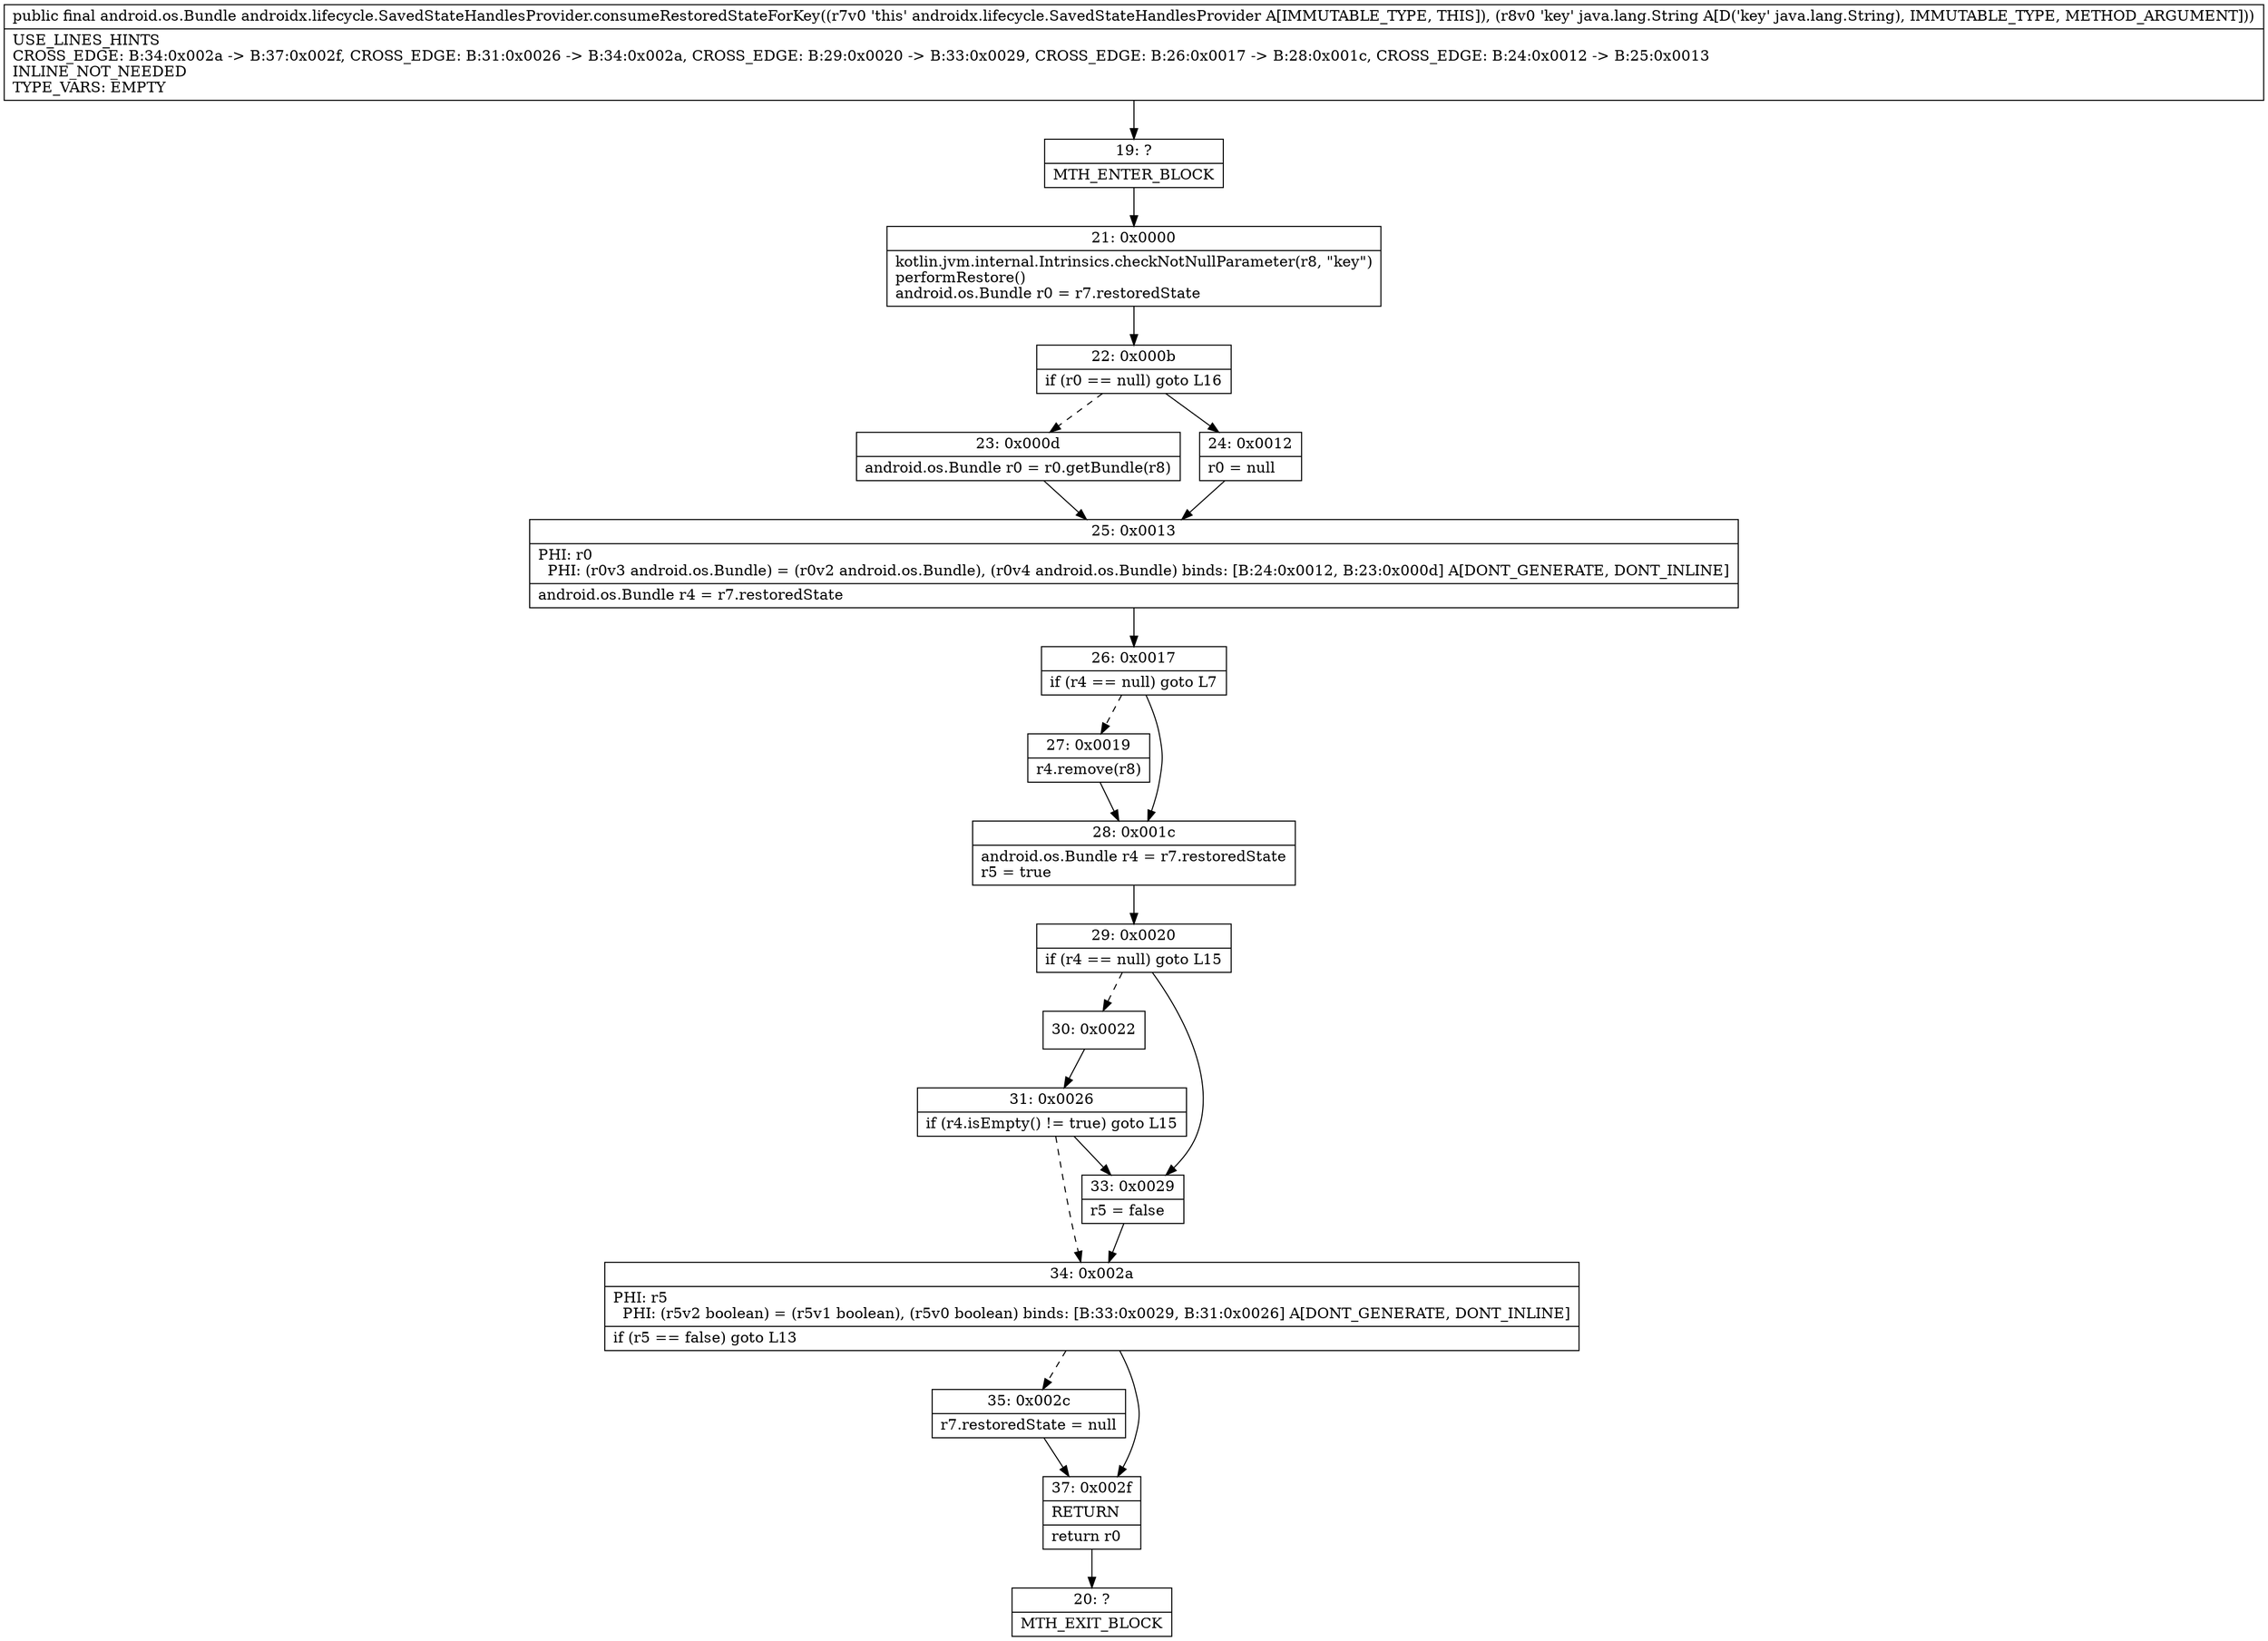 digraph "CFG forandroidx.lifecycle.SavedStateHandlesProvider.consumeRestoredStateForKey(Ljava\/lang\/String;)Landroid\/os\/Bundle;" {
Node_19 [shape=record,label="{19\:\ ?|MTH_ENTER_BLOCK\l}"];
Node_21 [shape=record,label="{21\:\ 0x0000|kotlin.jvm.internal.Intrinsics.checkNotNullParameter(r8, \"key\")\lperformRestore()\landroid.os.Bundle r0 = r7.restoredState\l}"];
Node_22 [shape=record,label="{22\:\ 0x000b|if (r0 == null) goto L16\l}"];
Node_23 [shape=record,label="{23\:\ 0x000d|android.os.Bundle r0 = r0.getBundle(r8)\l}"];
Node_25 [shape=record,label="{25\:\ 0x0013|PHI: r0 \l  PHI: (r0v3 android.os.Bundle) = (r0v2 android.os.Bundle), (r0v4 android.os.Bundle) binds: [B:24:0x0012, B:23:0x000d] A[DONT_GENERATE, DONT_INLINE]\l|android.os.Bundle r4 = r7.restoredState\l}"];
Node_26 [shape=record,label="{26\:\ 0x0017|if (r4 == null) goto L7\l}"];
Node_27 [shape=record,label="{27\:\ 0x0019|r4.remove(r8)\l}"];
Node_28 [shape=record,label="{28\:\ 0x001c|android.os.Bundle r4 = r7.restoredState\lr5 = true\l}"];
Node_29 [shape=record,label="{29\:\ 0x0020|if (r4 == null) goto L15\l}"];
Node_30 [shape=record,label="{30\:\ 0x0022}"];
Node_31 [shape=record,label="{31\:\ 0x0026|if (r4.isEmpty() != true) goto L15\l}"];
Node_34 [shape=record,label="{34\:\ 0x002a|PHI: r5 \l  PHI: (r5v2 boolean) = (r5v1 boolean), (r5v0 boolean) binds: [B:33:0x0029, B:31:0x0026] A[DONT_GENERATE, DONT_INLINE]\l|if (r5 == false) goto L13\l}"];
Node_35 [shape=record,label="{35\:\ 0x002c|r7.restoredState = null\l}"];
Node_37 [shape=record,label="{37\:\ 0x002f|RETURN\l|return r0\l}"];
Node_20 [shape=record,label="{20\:\ ?|MTH_EXIT_BLOCK\l}"];
Node_33 [shape=record,label="{33\:\ 0x0029|r5 = false\l}"];
Node_24 [shape=record,label="{24\:\ 0x0012|r0 = null\l}"];
MethodNode[shape=record,label="{public final android.os.Bundle androidx.lifecycle.SavedStateHandlesProvider.consumeRestoredStateForKey((r7v0 'this' androidx.lifecycle.SavedStateHandlesProvider A[IMMUTABLE_TYPE, THIS]), (r8v0 'key' java.lang.String A[D('key' java.lang.String), IMMUTABLE_TYPE, METHOD_ARGUMENT]))  | USE_LINES_HINTS\lCROSS_EDGE: B:34:0x002a \-\> B:37:0x002f, CROSS_EDGE: B:31:0x0026 \-\> B:34:0x002a, CROSS_EDGE: B:29:0x0020 \-\> B:33:0x0029, CROSS_EDGE: B:26:0x0017 \-\> B:28:0x001c, CROSS_EDGE: B:24:0x0012 \-\> B:25:0x0013\lINLINE_NOT_NEEDED\lTYPE_VARS: EMPTY\l}"];
MethodNode -> Node_19;Node_19 -> Node_21;
Node_21 -> Node_22;
Node_22 -> Node_23[style=dashed];
Node_22 -> Node_24;
Node_23 -> Node_25;
Node_25 -> Node_26;
Node_26 -> Node_27[style=dashed];
Node_26 -> Node_28;
Node_27 -> Node_28;
Node_28 -> Node_29;
Node_29 -> Node_30[style=dashed];
Node_29 -> Node_33;
Node_30 -> Node_31;
Node_31 -> Node_33;
Node_31 -> Node_34[style=dashed];
Node_34 -> Node_35[style=dashed];
Node_34 -> Node_37;
Node_35 -> Node_37;
Node_37 -> Node_20;
Node_33 -> Node_34;
Node_24 -> Node_25;
}

